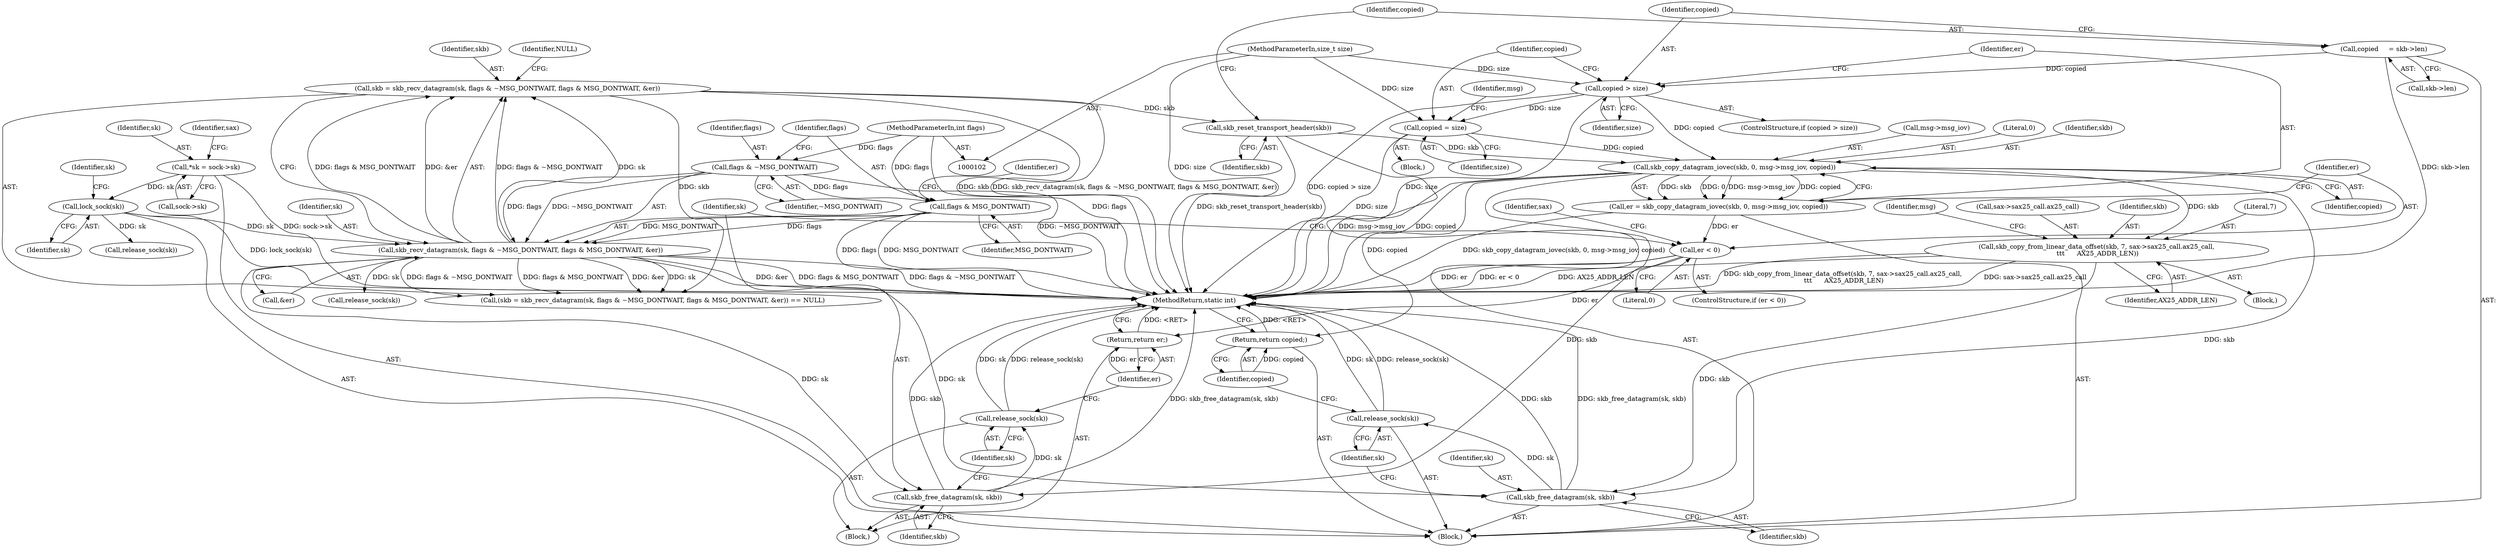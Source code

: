 digraph "0_linux_c802d759623acbd6e1ee9fbdabae89159a513913@API" {
"1000182" [label="(Call,skb_copy_datagram_iovec(skb, 0, msg->msg_iov, copied))"];
"1000160" [label="(Call,skb_reset_transport_header(skb))"];
"1000142" [label="(Call,skb = skb_recv_datagram(sk, flags & ~MSG_DONTWAIT, flags & MSG_DONTWAIT, &er))"];
"1000144" [label="(Call,skb_recv_datagram(sk, flags & ~MSG_DONTWAIT, flags & MSG_DONTWAIT, &er))"];
"1000126" [label="(Call,lock_sock(sk))"];
"1000110" [label="(Call,*sk = sock->sk)"];
"1000146" [label="(Call,flags & ~MSG_DONTWAIT)"];
"1000107" [label="(MethodParameterIn,int flags)"];
"1000149" [label="(Call,flags & MSG_DONTWAIT)"];
"1000168" [label="(Call,copied > size)"];
"1000162" [label="(Call,copied     = skb->len)"];
"1000106" [label="(MethodParameterIn,size_t size)"];
"1000172" [label="(Call,copied = size)"];
"1000180" [label="(Call,er = skb_copy_datagram_iovec(skb, 0, msg->msg_iov, copied))"];
"1000190" [label="(Call,er < 0)"];
"1000199" [label="(Return,return er;)"];
"1000194" [label="(Call,skb_free_datagram(sk, skb))"];
"1000197" [label="(Call,release_sock(sk))"];
"1000217" [label="(Call,skb_copy_from_linear_data_offset(skb, 7, sax->sax25_call.ax25_call,\n \t\t\t      AX25_ADDR_LEN))"];
"1000233" [label="(Call,skb_free_datagram(sk, skb))"];
"1000236" [label="(Call,release_sock(sk))"];
"1000238" [label="(Return,return copied;)"];
"1000154" [label="(Identifier,NULL)"];
"1000195" [label="(Identifier,sk)"];
"1000228" [label="(Identifier,msg)"];
"1000180" [label="(Call,er = skb_copy_datagram_iovec(skb, 0, msg->msg_iov, copied))"];
"1000141" [label="(Call,(skb = skb_recv_datagram(sk, flags & ~MSG_DONTWAIT, flags & MSG_DONTWAIT, &er)) == NULL)"];
"1000162" [label="(Call,copied     = skb->len)"];
"1000142" [label="(Call,skb = skb_recv_datagram(sk, flags & ~MSG_DONTWAIT, flags & MSG_DONTWAIT, &er))"];
"1000117" [label="(Identifier,sax)"];
"1000205" [label="(Block,)"];
"1000237" [label="(Identifier,sk)"];
"1000183" [label="(Identifier,skb)"];
"1000200" [label="(Identifier,er)"];
"1000110" [label="(Call,*sk = sock->sk)"];
"1000153" [label="(Identifier,er)"];
"1000168" [label="(Call,copied > size)"];
"1000108" [label="(Block,)"];
"1000156" [label="(Call,release_sock(sk))"];
"1000235" [label="(Identifier,skb)"];
"1000163" [label="(Identifier,copied)"];
"1000173" [label="(Identifier,copied)"];
"1000170" [label="(Identifier,size)"];
"1000161" [label="(Identifier,skb)"];
"1000203" [label="(Identifier,sax)"];
"1000135" [label="(Call,release_sock(sk))"];
"1000177" [label="(Identifier,msg)"];
"1000150" [label="(Identifier,flags)"];
"1000151" [label="(Identifier,MSG_DONTWAIT)"];
"1000192" [label="(Literal,0)"];
"1000233" [label="(Call,skb_free_datagram(sk, skb))"];
"1000164" [label="(Call,skb->len)"];
"1000219" [label="(Literal,7)"];
"1000147" [label="(Identifier,flags)"];
"1000160" [label="(Call,skb_reset_transport_header(skb))"];
"1000111" [label="(Identifier,sk)"];
"1000169" [label="(Identifier,copied)"];
"1000174" [label="(Identifier,size)"];
"1000239" [label="(Identifier,copied)"];
"1000106" [label="(MethodParameterIn,size_t size)"];
"1000240" [label="(MethodReturn,static int)"];
"1000185" [label="(Call,msg->msg_iov)"];
"1000131" [label="(Identifier,sk)"];
"1000112" [label="(Call,sock->sk)"];
"1000198" [label="(Identifier,sk)"];
"1000107" [label="(MethodParameterIn,int flags)"];
"1000197" [label="(Call,release_sock(sk))"];
"1000145" [label="(Identifier,sk)"];
"1000149" [label="(Call,flags & MSG_DONTWAIT)"];
"1000184" [label="(Literal,0)"];
"1000220" [label="(Call,sax->sax25_call.ax25_call)"];
"1000193" [label="(Block,)"];
"1000189" [label="(ControlStructure,if (er < 0))"];
"1000152" [label="(Call,&er)"];
"1000238" [label="(Return,return copied;)"];
"1000126" [label="(Call,lock_sock(sk))"];
"1000199" [label="(Return,return er;)"];
"1000196" [label="(Identifier,skb)"];
"1000225" [label="(Identifier,AX25_ADDR_LEN)"];
"1000167" [label="(ControlStructure,if (copied > size))"];
"1000127" [label="(Identifier,sk)"];
"1000236" [label="(Call,release_sock(sk))"];
"1000217" [label="(Call,skb_copy_from_linear_data_offset(skb, 7, sax->sax25_call.ax25_call,\n \t\t\t      AX25_ADDR_LEN))"];
"1000234" [label="(Identifier,sk)"];
"1000148" [label="(Identifier,~MSG_DONTWAIT)"];
"1000191" [label="(Identifier,er)"];
"1000146" [label="(Call,flags & ~MSG_DONTWAIT)"];
"1000171" [label="(Block,)"];
"1000188" [label="(Identifier,copied)"];
"1000143" [label="(Identifier,skb)"];
"1000181" [label="(Identifier,er)"];
"1000218" [label="(Identifier,skb)"];
"1000182" [label="(Call,skb_copy_datagram_iovec(skb, 0, msg->msg_iov, copied))"];
"1000194" [label="(Call,skb_free_datagram(sk, skb))"];
"1000190" [label="(Call,er < 0)"];
"1000172" [label="(Call,copied = size)"];
"1000144" [label="(Call,skb_recv_datagram(sk, flags & ~MSG_DONTWAIT, flags & MSG_DONTWAIT, &er))"];
"1000182" -> "1000180"  [label="AST: "];
"1000182" -> "1000188"  [label="CFG: "];
"1000183" -> "1000182"  [label="AST: "];
"1000184" -> "1000182"  [label="AST: "];
"1000185" -> "1000182"  [label="AST: "];
"1000188" -> "1000182"  [label="AST: "];
"1000180" -> "1000182"  [label="CFG: "];
"1000182" -> "1000240"  [label="DDG: msg->msg_iov"];
"1000182" -> "1000240"  [label="DDG: copied"];
"1000182" -> "1000180"  [label="DDG: skb"];
"1000182" -> "1000180"  [label="DDG: 0"];
"1000182" -> "1000180"  [label="DDG: msg->msg_iov"];
"1000182" -> "1000180"  [label="DDG: copied"];
"1000160" -> "1000182"  [label="DDG: skb"];
"1000168" -> "1000182"  [label="DDG: copied"];
"1000172" -> "1000182"  [label="DDG: copied"];
"1000182" -> "1000194"  [label="DDG: skb"];
"1000182" -> "1000217"  [label="DDG: skb"];
"1000182" -> "1000233"  [label="DDG: skb"];
"1000182" -> "1000238"  [label="DDG: copied"];
"1000160" -> "1000108"  [label="AST: "];
"1000160" -> "1000161"  [label="CFG: "];
"1000161" -> "1000160"  [label="AST: "];
"1000163" -> "1000160"  [label="CFG: "];
"1000160" -> "1000240"  [label="DDG: skb_reset_transport_header(skb)"];
"1000142" -> "1000160"  [label="DDG: skb"];
"1000142" -> "1000141"  [label="AST: "];
"1000142" -> "1000144"  [label="CFG: "];
"1000143" -> "1000142"  [label="AST: "];
"1000144" -> "1000142"  [label="AST: "];
"1000154" -> "1000142"  [label="CFG: "];
"1000142" -> "1000240"  [label="DDG: skb_recv_datagram(sk, flags & ~MSG_DONTWAIT, flags & MSG_DONTWAIT, &er)"];
"1000142" -> "1000240"  [label="DDG: skb"];
"1000142" -> "1000141"  [label="DDG: skb"];
"1000144" -> "1000142"  [label="DDG: sk"];
"1000144" -> "1000142"  [label="DDG: flags & ~MSG_DONTWAIT"];
"1000144" -> "1000142"  [label="DDG: flags & MSG_DONTWAIT"];
"1000144" -> "1000142"  [label="DDG: &er"];
"1000144" -> "1000152"  [label="CFG: "];
"1000145" -> "1000144"  [label="AST: "];
"1000146" -> "1000144"  [label="AST: "];
"1000149" -> "1000144"  [label="AST: "];
"1000152" -> "1000144"  [label="AST: "];
"1000144" -> "1000240"  [label="DDG: &er"];
"1000144" -> "1000240"  [label="DDG: flags & MSG_DONTWAIT"];
"1000144" -> "1000240"  [label="DDG: flags & ~MSG_DONTWAIT"];
"1000144" -> "1000141"  [label="DDG: sk"];
"1000144" -> "1000141"  [label="DDG: flags & ~MSG_DONTWAIT"];
"1000144" -> "1000141"  [label="DDG: flags & MSG_DONTWAIT"];
"1000144" -> "1000141"  [label="DDG: &er"];
"1000126" -> "1000144"  [label="DDG: sk"];
"1000146" -> "1000144"  [label="DDG: flags"];
"1000146" -> "1000144"  [label="DDG: ~MSG_DONTWAIT"];
"1000149" -> "1000144"  [label="DDG: flags"];
"1000149" -> "1000144"  [label="DDG: MSG_DONTWAIT"];
"1000144" -> "1000156"  [label="DDG: sk"];
"1000144" -> "1000194"  [label="DDG: sk"];
"1000144" -> "1000233"  [label="DDG: sk"];
"1000126" -> "1000108"  [label="AST: "];
"1000126" -> "1000127"  [label="CFG: "];
"1000127" -> "1000126"  [label="AST: "];
"1000131" -> "1000126"  [label="CFG: "];
"1000126" -> "1000240"  [label="DDG: lock_sock(sk)"];
"1000110" -> "1000126"  [label="DDG: sk"];
"1000126" -> "1000135"  [label="DDG: sk"];
"1000110" -> "1000108"  [label="AST: "];
"1000110" -> "1000112"  [label="CFG: "];
"1000111" -> "1000110"  [label="AST: "];
"1000112" -> "1000110"  [label="AST: "];
"1000117" -> "1000110"  [label="CFG: "];
"1000110" -> "1000240"  [label="DDG: sock->sk"];
"1000146" -> "1000148"  [label="CFG: "];
"1000147" -> "1000146"  [label="AST: "];
"1000148" -> "1000146"  [label="AST: "];
"1000150" -> "1000146"  [label="CFG: "];
"1000146" -> "1000240"  [label="DDG: ~MSG_DONTWAIT"];
"1000107" -> "1000146"  [label="DDG: flags"];
"1000146" -> "1000149"  [label="DDG: flags"];
"1000107" -> "1000102"  [label="AST: "];
"1000107" -> "1000240"  [label="DDG: flags"];
"1000107" -> "1000149"  [label="DDG: flags"];
"1000149" -> "1000151"  [label="CFG: "];
"1000150" -> "1000149"  [label="AST: "];
"1000151" -> "1000149"  [label="AST: "];
"1000153" -> "1000149"  [label="CFG: "];
"1000149" -> "1000240"  [label="DDG: MSG_DONTWAIT"];
"1000149" -> "1000240"  [label="DDG: flags"];
"1000168" -> "1000167"  [label="AST: "];
"1000168" -> "1000170"  [label="CFG: "];
"1000169" -> "1000168"  [label="AST: "];
"1000170" -> "1000168"  [label="AST: "];
"1000173" -> "1000168"  [label="CFG: "];
"1000181" -> "1000168"  [label="CFG: "];
"1000168" -> "1000240"  [label="DDG: copied > size"];
"1000168" -> "1000240"  [label="DDG: size"];
"1000162" -> "1000168"  [label="DDG: copied"];
"1000106" -> "1000168"  [label="DDG: size"];
"1000168" -> "1000172"  [label="DDG: size"];
"1000162" -> "1000108"  [label="AST: "];
"1000162" -> "1000164"  [label="CFG: "];
"1000163" -> "1000162"  [label="AST: "];
"1000164" -> "1000162"  [label="AST: "];
"1000169" -> "1000162"  [label="CFG: "];
"1000162" -> "1000240"  [label="DDG: skb->len"];
"1000106" -> "1000102"  [label="AST: "];
"1000106" -> "1000240"  [label="DDG: size"];
"1000106" -> "1000172"  [label="DDG: size"];
"1000172" -> "1000171"  [label="AST: "];
"1000172" -> "1000174"  [label="CFG: "];
"1000173" -> "1000172"  [label="AST: "];
"1000174" -> "1000172"  [label="AST: "];
"1000177" -> "1000172"  [label="CFG: "];
"1000172" -> "1000240"  [label="DDG: size"];
"1000180" -> "1000108"  [label="AST: "];
"1000181" -> "1000180"  [label="AST: "];
"1000191" -> "1000180"  [label="CFG: "];
"1000180" -> "1000240"  [label="DDG: skb_copy_datagram_iovec(skb, 0, msg->msg_iov, copied)"];
"1000180" -> "1000190"  [label="DDG: er"];
"1000190" -> "1000189"  [label="AST: "];
"1000190" -> "1000192"  [label="CFG: "];
"1000191" -> "1000190"  [label="AST: "];
"1000192" -> "1000190"  [label="AST: "];
"1000195" -> "1000190"  [label="CFG: "];
"1000203" -> "1000190"  [label="CFG: "];
"1000190" -> "1000240"  [label="DDG: er < 0"];
"1000190" -> "1000240"  [label="DDG: er"];
"1000190" -> "1000199"  [label="DDG: er"];
"1000199" -> "1000193"  [label="AST: "];
"1000199" -> "1000200"  [label="CFG: "];
"1000200" -> "1000199"  [label="AST: "];
"1000240" -> "1000199"  [label="CFG: "];
"1000199" -> "1000240"  [label="DDG: <RET>"];
"1000200" -> "1000199"  [label="DDG: er"];
"1000194" -> "1000193"  [label="AST: "];
"1000194" -> "1000196"  [label="CFG: "];
"1000195" -> "1000194"  [label="AST: "];
"1000196" -> "1000194"  [label="AST: "];
"1000198" -> "1000194"  [label="CFG: "];
"1000194" -> "1000240"  [label="DDG: skb_free_datagram(sk, skb)"];
"1000194" -> "1000240"  [label="DDG: skb"];
"1000194" -> "1000197"  [label="DDG: sk"];
"1000197" -> "1000193"  [label="AST: "];
"1000197" -> "1000198"  [label="CFG: "];
"1000198" -> "1000197"  [label="AST: "];
"1000200" -> "1000197"  [label="CFG: "];
"1000197" -> "1000240"  [label="DDG: release_sock(sk)"];
"1000197" -> "1000240"  [label="DDG: sk"];
"1000217" -> "1000205"  [label="AST: "];
"1000217" -> "1000225"  [label="CFG: "];
"1000218" -> "1000217"  [label="AST: "];
"1000219" -> "1000217"  [label="AST: "];
"1000220" -> "1000217"  [label="AST: "];
"1000225" -> "1000217"  [label="AST: "];
"1000228" -> "1000217"  [label="CFG: "];
"1000217" -> "1000240"  [label="DDG: AX25_ADDR_LEN"];
"1000217" -> "1000240"  [label="DDG: skb_copy_from_linear_data_offset(skb, 7, sax->sax25_call.ax25_call,\n \t\t\t      AX25_ADDR_LEN)"];
"1000217" -> "1000240"  [label="DDG: sax->sax25_call.ax25_call"];
"1000217" -> "1000233"  [label="DDG: skb"];
"1000233" -> "1000108"  [label="AST: "];
"1000233" -> "1000235"  [label="CFG: "];
"1000234" -> "1000233"  [label="AST: "];
"1000235" -> "1000233"  [label="AST: "];
"1000237" -> "1000233"  [label="CFG: "];
"1000233" -> "1000240"  [label="DDG: skb_free_datagram(sk, skb)"];
"1000233" -> "1000240"  [label="DDG: skb"];
"1000233" -> "1000236"  [label="DDG: sk"];
"1000236" -> "1000108"  [label="AST: "];
"1000236" -> "1000237"  [label="CFG: "];
"1000237" -> "1000236"  [label="AST: "];
"1000239" -> "1000236"  [label="CFG: "];
"1000236" -> "1000240"  [label="DDG: sk"];
"1000236" -> "1000240"  [label="DDG: release_sock(sk)"];
"1000238" -> "1000108"  [label="AST: "];
"1000238" -> "1000239"  [label="CFG: "];
"1000239" -> "1000238"  [label="AST: "];
"1000240" -> "1000238"  [label="CFG: "];
"1000238" -> "1000240"  [label="DDG: <RET>"];
"1000239" -> "1000238"  [label="DDG: copied"];
}
